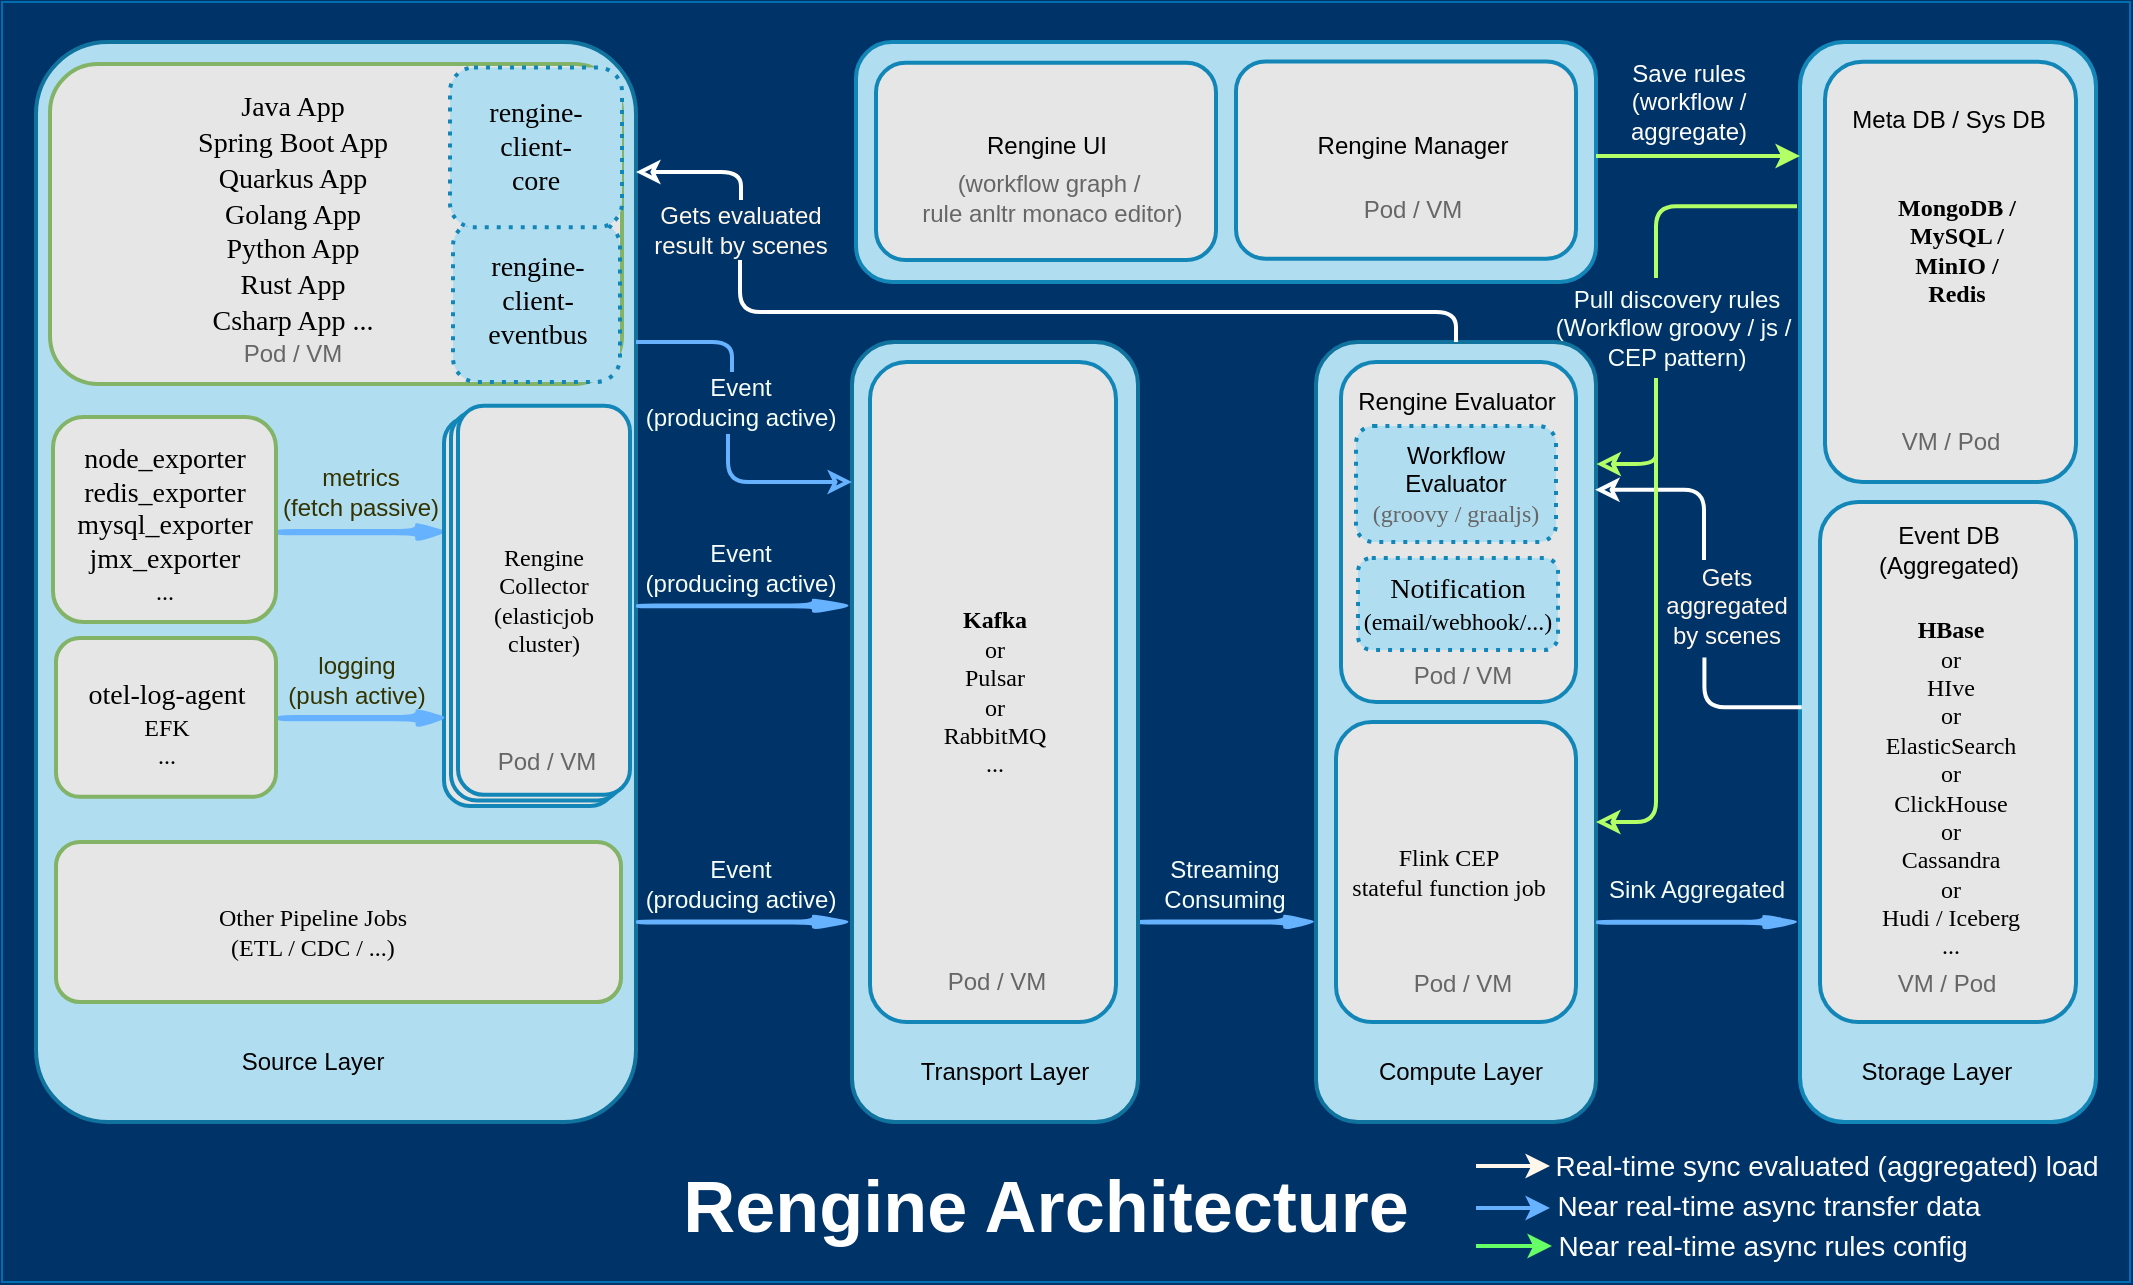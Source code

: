 <mxfile compressed="true" version="15.4.0" type="device"><diagram id="6a731a19-8d31-9384-78a2-239565b7b9f0" name="Page-1"><mxGraphModel dx="703" dy="417" grid="1" gridSize="10" guides="1" tooltips="1" connect="1" arrows="1" fold="1" page="1" pageScale="1" pageWidth="1169" pageHeight="827" background="#003469" math="0" shadow="0"><root><mxCell id="0"/><mxCell id="1" parent="0"/><mxCell id="liq5NkUreGpoknxuroZ0-2047" value="" style="whiteSpace=wrap;html=1;fillColor=#003469;strokeColor=#006EAF;fontColor=#ffffff;rounded=0;sketch=0;shadow=0;glass=0;" parent="1" vertex="1"><mxGeometry x="893" y="80" width="1064" height="640" as="geometry"/></mxCell><mxCell id="Ersdq_0Ya5bNdE3jLogt-2050" value="&lt;font color=&quot;#000000&quot;&gt;&lt;br&gt;&lt;/font&gt;" style="whiteSpace=wrap;html=1;strokeColor=#10739e;strokeWidth=2;fillColor=#b1ddf0;fontFamily=Verdana;fontSize=12;glass=0;shadow=0;rounded=1;arcSize=12;imageWidth=24;" parent="1" vertex="1"><mxGeometry x="910" y="100" width="300" height="540" as="geometry"/></mxCell><mxCell id="2024" value="&lt;font color=&quot;#000000&quot;&gt;&lt;br&gt;&lt;/font&gt;" style="whiteSpace=wrap;html=1;strokeColor=#82B366;strokeWidth=2;fillColor=#E6E6E6;fontFamily=Verdana;fontSize=12;fontColor=#00BEF2;rounded=1;" parent="1" vertex="1"><mxGeometry x="917" y="111" width="286" height="160" as="geometry"/></mxCell><mxCell id="2047" value="Rengine Architecture" style="text;html=1;strokeColor=none;fillColor=none;align=center;verticalAlign=middle;whiteSpace=wrap;overflow=hidden;dashed=1;fontSize=36;fontColor=#FFFFFF;fontFamily=Helvetica;fontStyle=1;rounded=1;" parent="1" vertex="1"><mxGeometry x="1180" y="657.01" width="470" height="50" as="geometry"/></mxCell><mxCell id="Lg0UFJUU80Y_jGTndtaA-2095" value="" style="shape=singleArrow;whiteSpace=wrap;html=1;fillColor=#66B2FF;strokeColor=none;strokeWidth=2;rounded=1;" parent="1" vertex="1"><mxGeometry x="1460" y="535.88" width="92" height="8.25" as="geometry"/></mxCell><mxCell id="Lg0UFJUU80Y_jGTndtaA-2106" value="" style="shape=singleArrow;whiteSpace=wrap;html=1;strokeColor=none;rounded=1;fillColor=#66B2FF;" parent="1" vertex="1"><mxGeometry x="1030" y="340" width="87" height="10.12" as="geometry"/></mxCell><mxCell id="Lg0UFJUU80Y_jGTndtaA-2130" value="&lt;font color=&quot;#000000&quot;&gt;&lt;font style=&quot;font-size: 14px&quot;&gt;rengine-&lt;br&gt;client-eventbus&lt;/font&gt;&lt;br&gt;&lt;/font&gt;" style="whiteSpace=wrap;html=1;dashed=1;strokeWidth=2;fontFamily=Verdana;fontSize=12;fillColor=#b1ddf0;strokeColor=#1386B8;dashPattern=1 2;rounded=1;" parent="1" vertex="1"><mxGeometry x="1118.5" y="190" width="83.5" height="80" as="geometry"/></mxCell><mxCell id="Lg0UFJUU80Y_jGTndtaA-2138" value="&lt;font color=&quot;#f7fffa&quot;&gt;Streaming&lt;br&gt;Consuming&lt;/font&gt;" style="text;html=1;align=center;verticalAlign=middle;resizable=0;points=[];autosize=1;strokeColor=none;fillColor=none;dashed=1;rounded=1;" parent="1" vertex="1"><mxGeometry x="1464" y="505.88" width="80" height="30" as="geometry"/></mxCell><mxCell id="Lg0UFJUU80Y_jGTndtaA-2139" value="&lt;font color=&quot;#f7fffa&quot;&gt;Sink Aggregated&lt;/font&gt;&lt;font color=&quot;#f7fffa&quot;&gt;&lt;br&gt;&lt;/font&gt;" style="text;html=1;align=center;verticalAlign=middle;resizable=0;points=[];autosize=1;strokeColor=none;fillColor=none;rounded=1;" parent="1" vertex="1"><mxGeometry x="1690.25" y="514.44" width="100" height="20" as="geometry"/></mxCell><mxCell id="Lg0UFJUU80Y_jGTndtaA-2142" value="&lt;span style=&quot;color: rgb(247 , 255 , 250)&quot;&gt;Event&lt;/span&gt;&lt;font color=&quot;#f7fffa&quot; style=&quot;font-size: 12px&quot;&gt;&lt;br&gt;(producing active)&lt;/font&gt;" style="text;html=1;align=center;verticalAlign=middle;resizable=0;points=[];autosize=1;strokeColor=none;fillColor=none;rounded=1;" parent="1" vertex="1"><mxGeometry x="1207" y="506" width="110" height="30" as="geometry"/></mxCell><mxCell id="Lg0UFJUU80Y_jGTndtaA-2152" value="&lt;font color=&quot;#000000&quot;&gt;&lt;br&gt;&lt;/font&gt;" style="whiteSpace=wrap;html=1;strokeColor=#82B366;strokeWidth=2;fillColor=#E6E6E6;fontFamily=Verdana;fontSize=12;fontColor=#00BEF2;rounded=1;" parent="1" vertex="1"><mxGeometry x="918.5" y="287.46" width="111.5" height="102.54" as="geometry"/></mxCell><mxCell id="Lg0UFJUU80Y_jGTndtaA-2153" value="&lt;font face=&quot;verdana&quot; style=&quot;font-size: 14px&quot;&gt;&lt;span style=&quot;font-size: 14px&quot;&gt;node_exporter&lt;/span&gt;&lt;span style=&quot;font-size: 14px&quot;&gt;&lt;br&gt;&lt;/span&gt;redis_exporter&lt;br&gt;mysql_exporter&lt;br&gt;jmx_exporter&lt;br&gt;&lt;/font&gt;&lt;font face=&quot;verdana&quot;&gt;...&lt;br&gt;&lt;/font&gt;" style="text;html=1;align=center;verticalAlign=middle;resizable=0;points=[];autosize=1;strokeColor=none;fillColor=none;rounded=1;" parent="1" vertex="1"><mxGeometry x="924" y="300.88" width="100" height="80" as="geometry"/></mxCell><mxCell id="Lg0UFJUU80Y_jGTndtaA-2164" value="&lt;font color=&quot;#000000&quot;&gt;&lt;font style=&quot;font-size: 14px&quot;&gt;rengine-&lt;br&gt;client-&lt;br&gt;core&lt;/font&gt;&lt;br&gt;&lt;/font&gt;" style="whiteSpace=wrap;html=1;dashed=1;strokeWidth=2;fontFamily=Verdana;fontSize=12;fillColor=#b1ddf0;strokeColor=#1386B8;dashPattern=1 2;rounded=1;" parent="1" vertex="1"><mxGeometry x="1117" y="112.75" width="86" height="79.89" as="geometry"/></mxCell><mxCell id="Lg0UFJUU80Y_jGTndtaA-2173" value="" style="endArrow=none;html=1;strokeColor=#B3FF66;strokeWidth=2;edgeStyle=orthogonalEdgeStyle;startArrow=none;startFill=0;endFill=0;entryX=-0.01;entryY=0.152;entryDx=0;entryDy=0;entryPerimeter=0;" parent="1" target="oJ2zj1i_s-X4qzBes9kp-2050" edge="1"><mxGeometry width="50" height="50" relative="1" as="geometry"><mxPoint x="1720" y="218" as="sourcePoint"/><mxPoint x="1789" y="220" as="targetPoint"/><Array as="points"><mxPoint x="1720" y="182"/></Array></mxGeometry></mxCell><mxCell id="Lg0UFJUU80Y_jGTndtaA-2132" value="&lt;font style=&quot;font-size: 14px&quot;&gt;&lt;span style=&quot;font-family: &amp;#34;verdana&amp;#34;&quot;&gt;Java App&lt;/span&gt;&lt;span style=&quot;font-family: &amp;#34;verdana&amp;#34;&quot;&gt;&lt;br&gt;Spring Boot App&lt;br&gt;&lt;/span&gt;&lt;span style=&quot;font-family: &amp;#34;verdana&amp;#34;&quot;&gt;Quarkus App&lt;br&gt;Golang App&lt;br&gt;&lt;/span&gt;&lt;span style=&quot;font-family: &amp;#34;verdana&amp;#34;&quot;&gt;Python App&lt;br&gt;Rust App&lt;br&gt;Csharp App ...&lt;/span&gt;&lt;br&gt;&lt;/font&gt;" style="text;html=1;align=center;verticalAlign=middle;resizable=0;points=[];autosize=1;strokeColor=none;fillColor=none;rounded=1;" parent="1" vertex="1"><mxGeometry x="982.5" y="131" width="110" height="110" as="geometry"/></mxCell><mxCell id="-isZvfm1eyCs0BBh3orQ-2047" value="&lt;font color=&quot;#000000&quot;&gt;&lt;br&gt;&lt;/font&gt;" style="whiteSpace=wrap;html=1;strokeColor=#82B366;strokeWidth=2;fillColor=#E6E6E6;fontFamily=Verdana;fontSize=12;fontColor=#00BEF2;rounded=1;" parent="1" vertex="1"><mxGeometry x="920" y="500" width="282.5" height="80" as="geometry"/></mxCell><mxCell id="-isZvfm1eyCs0BBh3orQ-2048" value="&lt;font face=&quot;verdana&quot;&gt;Other Pipeline Jobs&lt;br&gt;(ETL / CDC / ...)&lt;br&gt;&lt;/font&gt;" style="text;html=1;align=center;verticalAlign=middle;resizable=0;points=[];autosize=1;strokeColor=none;fillColor=none;rounded=1;" parent="1" vertex="1"><mxGeometry x="992.5" y="530" width="110" height="30" as="geometry"/></mxCell><mxCell id="-isZvfm1eyCs0BBh3orQ-2049" value="" style="shape=singleArrow;whiteSpace=wrap;html=1;fillColor=#66B2FF;strokeColor=none;strokeWidth=2;rounded=1;" parent="1" vertex="1"><mxGeometry x="1210" y="377.82" width="110" height="8.25" as="geometry"/></mxCell><mxCell id="-isZvfm1eyCs0BBh3orQ-2051" value="&lt;font color=&quot;#f7fffa&quot;&gt;Event&lt;br&gt;(&lt;/font&gt;&lt;span style=&quot;color: rgb(247 , 255 , 250)&quot;&gt;producing&amp;nbsp;&lt;/span&gt;&lt;span style=&quot;color: rgb(247 , 255 , 250)&quot;&gt;active&lt;/span&gt;&lt;font color=&quot;#f7fffa&quot;&gt;)&lt;/font&gt;" style="text;html=1;align=center;verticalAlign=middle;resizable=0;points=[];autosize=1;rounded=1;" parent="1" vertex="1"><mxGeometry x="1207" y="347.95" width="110" height="30" as="geometry"/></mxCell><mxCell id="-isZvfm1eyCs0BBh3orQ-2058" value="" style="endArrow=classic;html=1;strokeColor=#66FF66;edgeStyle=orthogonalEdgeStyle;strokeWidth=2;" parent="1" edge="1"><mxGeometry width="50" height="50" relative="1" as="geometry"><mxPoint x="1630" y="702" as="sourcePoint"/><mxPoint x="1668" y="701.99" as="targetPoint"/><Array as="points"><mxPoint x="1648" y="701.99"/><mxPoint x="1648" y="701.99"/></Array></mxGeometry></mxCell><mxCell id="-isZvfm1eyCs0BBh3orQ-2054" value="" style="endArrow=classic;html=1;strokeColor=#FFF7EB;edgeStyle=orthogonalEdgeStyle;strokeWidth=2;" parent="1" edge="1"><mxGeometry width="50" height="50" relative="1" as="geometry"><mxPoint x="1630" y="662" as="sourcePoint"/><mxPoint x="1667" y="662" as="targetPoint"/><Array as="points"><mxPoint x="1647" y="662"/><mxPoint x="1647" y="662"/></Array></mxGeometry></mxCell><mxCell id="-isZvfm1eyCs0BBh3orQ-2056" value="" style="endArrow=classic;html=1;strokeColor=#66B2FF;edgeStyle=orthogonalEdgeStyle;strokeWidth=2;" parent="1" edge="1"><mxGeometry width="50" height="50" relative="1" as="geometry"><mxPoint x="1630" y="683" as="sourcePoint"/><mxPoint x="1667" y="683" as="targetPoint"/><Array as="points"><mxPoint x="1647" y="683"/><mxPoint x="1647" y="683"/></Array></mxGeometry></mxCell><mxCell id="-isZvfm1eyCs0BBh3orQ-2061" value="&lt;font style=&quot;font-size: 14px&quot;&gt;Near real-time async transfer data&lt;/font&gt;" style="text;html=1;align=center;verticalAlign=middle;resizable=0;points=[];autosize=1;strokeColor=none;fillColor=none;strokeWidth=2;fontColor=#FFFFFF;rounded=1;" parent="1" vertex="1"><mxGeometry x="1661" y="672.01" width="230" height="20" as="geometry"/></mxCell><mxCell id="-isZvfm1eyCs0BBh3orQ-2055" value="&lt;font style=&quot;font-size: 14px&quot;&gt;Real-time sync evaluated (aggregated) load&lt;/font&gt;" style="text;html=1;align=center;verticalAlign=middle;resizable=0;points=[];autosize=1;strokeWidth=2;fontColor=#FFFFFF;rounded=1;" parent="1" vertex="1"><mxGeometry x="1660" y="652.01" width="290" height="20" as="geometry"/></mxCell><mxCell id="-isZvfm1eyCs0BBh3orQ-2063" value="&lt;font style=&quot;font-size: 14px&quot;&gt;Near real-time async rules config&lt;/font&gt;" style="text;html=1;align=center;verticalAlign=middle;resizable=0;points=[];autosize=1;strokeColor=none;fillColor=none;strokeWidth=2;fontColor=#FFFFFF;rounded=1;" parent="1" vertex="1"><mxGeometry x="1663" y="692.01" width="220" height="20" as="geometry"/></mxCell><mxCell id="oJ2zj1i_s-X4qzBes9kp-2047" value="Source Layer" style="text;html=1;align=center;verticalAlign=middle;resizable=0;points=[];autosize=1;strokeColor=none;fillColor=none;rounded=1;" parent="1" vertex="1"><mxGeometry x="1002.5" y="600.01" width="90" height="20" as="geometry"/></mxCell><mxCell id="oJ2zj1i_s-X4qzBes9kp-2048" value="&lt;font color=&quot;#000000&quot;&gt;&lt;br&gt;&lt;/font&gt;" style="whiteSpace=wrap;html=1;strokeColor=#10739e;strokeWidth=2;fillColor=#b1ddf0;fontFamily=Verdana;fontSize=12;rounded=1;" parent="1" vertex="1"><mxGeometry x="1550" y="250" width="140" height="390" as="geometry"/></mxCell><mxCell id="Lg0UFJUU80Y_jGTndtaA-2094" value="&lt;font color=&quot;#000000&quot;&gt;&lt;br&gt;&lt;/font&gt;" style="whiteSpace=wrap;html=1;strokeColor=#1386B8;strokeWidth=2;fillColor=#E6E6E6;fontFamily=Verdana;fontSize=12;fontColor=#00BEF2;rounded=1;" parent="1" vertex="1"><mxGeometry x="1560" y="440" width="120" height="150" as="geometry"/></mxCell><mxCell id="Ersdq_0Ya5bNdE3jLogt-2049" value="&lt;span style=&quot;font-family: &amp;#34;verdana&amp;#34;&quot;&gt;Flink CEP&lt;/span&gt;&lt;br style=&quot;font-family: &amp;#34;verdana&amp;#34;&quot;&gt;&lt;span style=&quot;font-family: &amp;#34;verdana&amp;#34;&quot;&gt;stateful function job&lt;/span&gt;" style="text;html=1;align=center;verticalAlign=middle;resizable=0;points=[];autosize=1;strokeColor=none;fillColor=none;rounded=1;" parent="1" vertex="1"><mxGeometry x="1561" y="500" width="110" height="30" as="geometry"/></mxCell><mxCell id="oJ2zj1i_s-X4qzBes9kp-2049" value="Compute Layer" style="text;html=1;strokeColor=none;fillColor=none;align=center;verticalAlign=middle;whiteSpace=wrap;rounded=1;" parent="1" vertex="1"><mxGeometry x="1575" y="600.01" width="95" height="30" as="geometry"/></mxCell><mxCell id="oJ2zj1i_s-X4qzBes9kp-2050" value="&lt;font color=&quot;#000000&quot;&gt;&lt;br&gt;&lt;/font&gt;" style="whiteSpace=wrap;html=1;strokeColor=#1386B8;strokeWidth=2;fillColor=#b1ddf0;fontFamily=Verdana;fontSize=12;rounded=1;" parent="1" vertex="1"><mxGeometry x="1792" y="100" width="148" height="540" as="geometry"/></mxCell><mxCell id="Lg0UFJUU80Y_jGTndtaA-2093" value="&lt;font color=&quot;#000000&quot;&gt;&lt;br&gt;&lt;/font&gt;" style="whiteSpace=wrap;html=1;strokeColor=#1386B8;strokeWidth=2;fillColor=#E6E6E6;fontFamily=Verdana;fontSize=12;fontColor=#00BEF2;rounded=1;" parent="1" vertex="1"><mxGeometry x="1802" y="330" width="128" height="260" as="geometry"/></mxCell><mxCell id="30q1TXB40e59RwhW07Q0-2049" value="&lt;font face=&quot;verdana&quot;&gt;&lt;b&gt;HBase&lt;br&gt;&lt;/b&gt;&lt;/font&gt;&lt;font face=&quot;Verdana&quot;&gt;or&lt;br&gt;HIve&lt;br&gt;&lt;/font&gt;&lt;font face=&quot;verdana&quot;&gt;or&lt;/font&gt;&lt;br&gt;&lt;font face=&quot;verdana&quot;&gt;ElasticSearch&lt;/font&gt;&lt;br&gt;&lt;font face=&quot;verdana&quot;&gt;or&lt;/font&gt;&lt;br&gt;&lt;font face=&quot;verdana&quot;&gt;ClickHouse&lt;/font&gt;&lt;br&gt;&lt;font face=&quot;verdana&quot;&gt;or&lt;/font&gt;&lt;br&gt;&lt;font face=&quot;verdana&quot;&gt;Cassandra&lt;br&gt;&lt;/font&gt;&lt;font face=&quot;Verdana&quot;&gt;or&lt;br&gt;Hudi / Iceberg&lt;/font&gt;&lt;br&gt;&lt;font face=&quot;verdana&quot;&gt;...&lt;/font&gt;" style="text;html=1;align=center;verticalAlign=middle;resizable=0;points=[];autosize=1;strokeColor=none;fillColor=none;rounded=1;" parent="1" vertex="1"><mxGeometry x="1826.5" y="388" width="80" height="170" as="geometry"/></mxCell><mxCell id="oJ2zj1i_s-X4qzBes9kp-2051" value="Storage Layer" style="text;html=1;strokeColor=none;fillColor=none;align=center;verticalAlign=middle;whiteSpace=wrap;rounded=1;" parent="1" vertex="1"><mxGeometry x="1812.5" y="600.01" width="95" height="30" as="geometry"/></mxCell><mxCell id="oJ2zj1i_s-X4qzBes9kp-2052" value="&lt;font color=&quot;#000000&quot;&gt;&lt;br&gt;&lt;/font&gt;" style="whiteSpace=wrap;html=1;strokeColor=#10739e;strokeWidth=2;fillColor=#b1ddf0;fontFamily=Verdana;fontSize=12;rounded=1;" parent="1" vertex="1"><mxGeometry x="1318" y="250" width="143" height="390" as="geometry"/></mxCell><mxCell id="Lg0UFJUU80Y_jGTndtaA-2102" value="&lt;font color=&quot;#000000&quot;&gt;&lt;br&gt;&lt;/font&gt;" style="whiteSpace=wrap;html=1;strokeColor=#1386B8;strokeWidth=2;fillColor=#E6E6E6;fontFamily=Verdana;fontSize=12;fontColor=#00BEF2;rounded=1;" parent="1" vertex="1"><mxGeometry x="1114" y="287.46" width="86" height="194.54" as="geometry"/></mxCell><mxCell id="Lg0UFJUU80Y_jGTndtaA-2086" value="&lt;font color=&quot;#000000&quot;&gt;&lt;br&gt;&lt;/font&gt;" style="whiteSpace=wrap;html=1;strokeColor=#1386B8;strokeWidth=2;fillColor=#E6E6E6;fontFamily=Verdana;fontSize=12;fontColor=#00BEF2;rounded=1;" parent="1" vertex="1"><mxGeometry x="1327" y="260" width="123" height="330" as="geometry"/></mxCell><mxCell id="30q1TXB40e59RwhW07Q0-2047" value="&lt;span style=&quot;font-family: &amp;#34;verdana&amp;#34;&quot;&gt;&lt;b&gt;Kafka&lt;/b&gt;&lt;/span&gt;&lt;br style=&quot;font-family: &amp;#34;verdana&amp;#34;&quot;&gt;&lt;span style=&quot;font-family: &amp;#34;verdana&amp;#34;&quot;&gt;or&lt;/span&gt;&lt;br style=&quot;font-family: &amp;#34;verdana&amp;#34;&quot;&gt;&lt;span style=&quot;font-family: &amp;#34;verdana&amp;#34;&quot;&gt;Pulsar&lt;/span&gt;&lt;br style=&quot;font-family: &amp;#34;verdana&amp;#34;&quot;&gt;&lt;span style=&quot;font-family: &amp;#34;verdana&amp;#34;&quot;&gt;or&lt;/span&gt;&lt;br style=&quot;font-family: &amp;#34;verdana&amp;#34;&quot;&gt;&lt;span style=&quot;font-family: &amp;#34;verdana&amp;#34;&quot;&gt;RabbitMQ&lt;br&gt;...&lt;/span&gt;" style="text;html=1;align=center;verticalAlign=middle;resizable=0;points=[];autosize=1;strokeColor=none;fillColor=none;rounded=1;" parent="1" vertex="1"><mxGeometry x="1354.49" y="380" width="70" height="90" as="geometry"/></mxCell><mxCell id="oJ2zj1i_s-X4qzBes9kp-2053" value="Transport Layer" style="text;html=1;strokeColor=none;fillColor=none;align=center;verticalAlign=middle;whiteSpace=wrap;rounded=1;" parent="1" vertex="1"><mxGeometry x="1347.49" y="600.01" width="95" height="30" as="geometry"/></mxCell><mxCell id="Lg0UFJUU80Y_jGTndtaA-2147" value="&lt;font color=&quot;#333300&quot;&gt;metrics&lt;br&gt;(fetch&amp;nbsp;passive)&lt;/font&gt;" style="text;html=1;align=center;verticalAlign=middle;resizable=0;points=[];autosize=1;strokeColor=none;fillColor=none;rounded=1;" parent="1" vertex="1"><mxGeometry x="1027" y="310" width="90" height="30" as="geometry"/></mxCell><mxCell id="oJ2zj1i_s-X4qzBes9kp-2064" value="&lt;font color=&quot;#000000&quot;&gt;&lt;br&gt;&lt;/font&gt;" style="whiteSpace=wrap;html=1;strokeColor=#1386B8;strokeWidth=2;fillColor=#b1ddf0;fontFamily=Verdana;fontSize=12;rounded=1;" parent="1" vertex="1"><mxGeometry x="1320" y="100" width="370" height="120" as="geometry"/></mxCell><mxCell id="oJ2zj1i_s-X4qzBes9kp-2066" value="" style="shape=singleArrow;whiteSpace=wrap;html=1;fillColor=#66B2FF;strokeColor=none;strokeWidth=2;rounded=1;" parent="1" vertex="1"><mxGeometry x="1210" y="535.88" width="110" height="8.25" as="geometry"/></mxCell><mxCell id="oJ2zj1i_s-X4qzBes9kp-2067" value="&lt;font color=&quot;#000000&quot;&gt;&lt;br&gt;&lt;/font&gt;" style="whiteSpace=wrap;html=1;strokeColor=#1386B8;strokeWidth=2;fillColor=#E6E6E6;fontFamily=Verdana;fontSize=12;fontColor=#00BEF2;rounded=1;" parent="1" vertex="1"><mxGeometry x="1330" y="110.38" width="170" height="98.62" as="geometry"/></mxCell><mxCell id="j-gmOjagjM2YAh6BssjO-2047" value="&lt;font color=&quot;#000000&quot;&gt;&lt;br&gt;&lt;/font&gt;" style="whiteSpace=wrap;html=1;strokeColor=#1386B8;strokeWidth=2;fillColor=#E6E6E6;fontFamily=Verdana;fontSize=12;fontColor=#00BEF2;rounded=1;" parent="1" vertex="1"><mxGeometry x="1562.5" y="260" width="117.5" height="170" as="geometry"/></mxCell><mxCell id="j-gmOjagjM2YAh6BssjO-2048" value="Rengine Evaluator" style="text;html=1;align=center;verticalAlign=middle;resizable=0;points=[];autosize=1;strokeColor=none;fillColor=none;rounded=1;" parent="1" vertex="1"><mxGeometry x="1565" y="270" width="110" height="20" as="geometry"/></mxCell><mxCell id="j-gmOjagjM2YAh6BssjO-2051" value="" style="endArrow=classic;html=1;strokeColor=#FFFFFF;strokeWidth=2;edgeStyle=orthogonalEdgeStyle;startArrow=none;startFill=0;endFill=0;exitX=0.505;exitY=0;exitDx=0;exitDy=0;exitPerimeter=0;" parent="1" source="Lg0UFJUU80Y_jGTndtaA-2176" edge="1"><mxGeometry width="50" height="50" relative="1" as="geometry"><mxPoint x="1230" y="338.19" as="sourcePoint"/><mxPoint x="1210" y="165" as="targetPoint"/><Array as="points"><mxPoint x="1263" y="165"/></Array></mxGeometry></mxCell><mxCell id="Lg0UFJUU80Y_jGTndtaA-2176" value="&lt;font color=&quot;#fff7eb&quot;&gt;Gets evaluated&lt;br&gt;result by scenes&lt;/font&gt;" style="text;html=1;align=center;verticalAlign=middle;resizable=0;points=[];autosize=1;strokeColor=none;fillColor=none;rounded=1;" parent="1" vertex="1"><mxGeometry x="1212" y="179" width="100" height="30" as="geometry"/></mxCell><mxCell id="-IpRpO6k3fpdj8esecgy-2047" value="" style="endArrow=none;html=1;strokeColor=#FFFFFF;strokeWidth=2;edgeStyle=orthogonalEdgeStyle;startArrow=none;startFill=0;endFill=0;exitX=0.5;exitY=0;exitDx=0;exitDy=0;" parent="1" source="oJ2zj1i_s-X4qzBes9kp-2048" target="Lg0UFJUU80Y_jGTndtaA-2176" edge="1"><mxGeometry width="50" height="50" relative="1" as="geometry"><mxPoint x="1620" y="260" as="sourcePoint"/><mxPoint x="1240" y="235" as="targetPoint"/><Array as="points"><mxPoint x="1620" y="235"/></Array></mxGeometry></mxCell><mxCell id="-IpRpO6k3fpdj8esecgy-2049" value="" style="endArrow=none;html=1;strokeColor=#66B2FF;strokeWidth=2;edgeStyle=orthogonalEdgeStyle;startArrow=none;startFill=0;endFill=0;" parent="1" source="Lg0UFJUU80Y_jGTndtaA-2148" edge="1"><mxGeometry width="50" height="50" relative="1" as="geometry"><mxPoint x="1312" y="310" as="sourcePoint"/><mxPoint x="1210" y="250" as="targetPoint"/><Array as="points"><mxPoint x="1258" y="250"/></Array></mxGeometry></mxCell><mxCell id="Lg0UFJUU80Y_jGTndtaA-2148" value="&lt;span style=&quot;color: rgb(247 , 255 , 250)&quot;&gt;Event&lt;/span&gt;&lt;font color=&quot;#f7fffa&quot;&gt;&lt;br&gt;(&lt;/font&gt;&lt;span style=&quot;color: rgb(247 , 255 , 250)&quot;&gt;producing active&lt;/span&gt;&lt;font color=&quot;#f7fffa&quot;&gt;)&lt;/font&gt;" style="text;html=1;align=center;verticalAlign=middle;resizable=0;points=[];autosize=1;rounded=1;" parent="1" vertex="1"><mxGeometry x="1207" y="265" width="110" height="30" as="geometry"/></mxCell><mxCell id="-IpRpO6k3fpdj8esecgy-2050" value="" style="endArrow=none;html=1;strokeColor=#66B2FF;strokeWidth=2;edgeStyle=orthogonalEdgeStyle;startArrow=classic;startFill=0;endFill=0;" parent="1" source="oJ2zj1i_s-X4qzBes9kp-2052" edge="1"><mxGeometry width="50" height="50" relative="1" as="geometry"><mxPoint x="1300" y="310" as="sourcePoint"/><mxPoint x="1256" y="296" as="targetPoint"/><Array as="points"><mxPoint x="1256" y="320"/></Array></mxGeometry></mxCell><mxCell id="MTHTHAtpvAVGivWzUAkl-2047" value="&lt;font color=&quot;#000000&quot;&gt;&lt;span style=&quot;font-size: 14px&quot;&gt;Notification&lt;br&gt;&lt;/span&gt;(email/webhook/...)&lt;br&gt;&lt;/font&gt;" style="whiteSpace=wrap;html=1;dashed=1;strokeWidth=2;fontFamily=Verdana;fontSize=12;fillColor=#b1ddf0;strokeColor=#1386B8;rounded=1;dashPattern=1 2;" parent="1" vertex="1"><mxGeometry x="1571" y="358" width="100" height="46" as="geometry"/></mxCell><mxCell id="MTHTHAtpvAVGivWzUAkl-2048" value="&lt;span style=&quot;font-family: &amp;#34;helvetica&amp;#34;&quot;&gt;Workflow&lt;br&gt;Evaluator&lt;br&gt;&lt;/span&gt;&lt;font color=&quot;#666666&quot;&gt;(groovy / graaljs)&lt;/font&gt;" style="whiteSpace=wrap;html=1;dashed=1;strokeWidth=2;fontFamily=Verdana;fontSize=12;fillColor=#b1ddf0;strokeColor=#1386B8;rounded=1;dashPattern=1 2;" parent="1" vertex="1"><mxGeometry x="1570" y="292.01" width="100" height="57.99" as="geometry"/></mxCell><mxCell id="T68hyFXs-GE8wqWiyWgg-2047" value="&lt;font color=&quot;#000000&quot;&gt;&lt;br&gt;&lt;/font&gt;" style="whiteSpace=wrap;html=1;strokeColor=#1386B8;strokeWidth=2;fillColor=#E6E6E6;fontFamily=Verdana;fontSize=12;fontColor=#00BEF2;rounded=1;" parent="1" vertex="1"><mxGeometry x="1804.5" y="109.83" width="125.5" height="210.17" as="geometry"/></mxCell><mxCell id="T68hyFXs-GE8wqWiyWgg-2048" value="&lt;font face=&quot;verdana&quot;&gt;&lt;b&gt;MongoDB / &lt;/b&gt;&lt;br&gt;&lt;b&gt;MySQL /&lt;/b&gt;&lt;br&gt;&lt;b&gt;MinIO /&lt;br&gt;Redis&lt;/b&gt;&lt;br&gt;&lt;/font&gt;" style="text;html=1;align=center;verticalAlign=middle;resizable=0;points=[];autosize=1;strokeColor=none;fillColor=none;rounded=1;" parent="1" vertex="1"><mxGeometry x="1834.5" y="173.92" width="70" height="60" as="geometry"/></mxCell><mxCell id="T68hyFXs-GE8wqWiyWgg-2049" value="" style="endArrow=none;html=1;strokeColor=#B3FF66;strokeWidth=2;edgeStyle=orthogonalEdgeStyle;startArrow=classic;startFill=1;endFill=0;entryX=1;entryY=0.5;entryDx=0;entryDy=0;" parent="1" edge="1"><mxGeometry width="50" height="50" relative="1" as="geometry"><mxPoint x="1792" y="157" as="sourcePoint"/><mxPoint x="1690" y="157" as="targetPoint"/><Array as="points"><mxPoint x="1792" y="157"/></Array></mxGeometry></mxCell><mxCell id="T68hyFXs-GE8wqWiyWgg-2050" value="&lt;font color=&quot;#ffffff&quot;&gt;Save rules&lt;br&gt;(workflow /&lt;br&gt;aggregate)&lt;br&gt;&lt;/font&gt;" style="text;html=1;align=center;verticalAlign=middle;resizable=0;points=[];autosize=1;strokeColor=none;fillColor=none;rounded=1;" parent="1" vertex="1"><mxGeometry x="1701" y="104.69" width="70" height="50" as="geometry"/></mxCell><mxCell id="hXZXt88YALmzEBhijYpD-2047" value="" style="endArrow=none;html=1;strokeColor=#B3FF66;strokeWidth=2;startArrow=classic;startFill=0;endFill=0;edgeStyle=orthogonalEdgeStyle;" parent="1" edge="1"><mxGeometry width="50" height="50" relative="1" as="geometry"><mxPoint x="1690.25" y="310.99" as="sourcePoint"/><mxPoint x="1720" y="302" as="targetPoint"/><Array as="points"><mxPoint x="1720" y="311"/></Array></mxGeometry></mxCell><mxCell id="hXZXt88YALmzEBhijYpD-2049" value="&lt;font color=&quot;#000000&quot;&gt;&lt;br&gt;&lt;/font&gt;" style="whiteSpace=wrap;html=1;strokeColor=#82B366;strokeWidth=2;fillColor=#E6E6E6;fontFamily=Verdana;fontSize=12;rounded=1;" parent="1" vertex="1"><mxGeometry x="920" y="398" width="110" height="79.42" as="geometry"/></mxCell><mxCell id="hXZXt88YALmzEBhijYpD-2050" value="&lt;font face=&quot;verdana&quot;&gt;&lt;span style=&quot;font-size: 14px&quot;&gt;otel-log-agent&lt;br&gt;&lt;/span&gt;EFK&lt;br&gt;...&lt;br&gt;&lt;/font&gt;" style="text;html=1;align=center;verticalAlign=middle;resizable=0;points=[];autosize=1;strokeColor=none;fillColor=none;rounded=1;" parent="1" vertex="1"><mxGeometry x="930.25" y="415.79" width="90" height="50" as="geometry"/></mxCell><mxCell id="hXZXt88YALmzEBhijYpD-2051" value="&lt;font color=&quot;#333300&quot;&gt;logging&lt;br&gt;(push active)&lt;/font&gt;" style="text;html=1;align=center;verticalAlign=middle;resizable=0;points=[];autosize=1;strokeColor=none;fillColor=none;rounded=1;" parent="1" vertex="1"><mxGeometry x="1030" y="404" width="80" height="30" as="geometry"/></mxCell><mxCell id="hXZXt88YALmzEBhijYpD-2054" value="" style="shape=singleArrow;whiteSpace=wrap;html=1;strokeColor=none;rounded=1;fillColor=#66B2FF;" parent="1" vertex="1"><mxGeometry x="1031" y="433" width="86" height="10.12" as="geometry"/></mxCell><mxCell id="hXZXt88YALmzEBhijYpD-2055" value="" style="shape=singleArrow;whiteSpace=wrap;html=1;fillColor=#66B2FF;strokeColor=none;strokeWidth=2;rounded=1;" parent="1" vertex="1"><mxGeometry x="1690" y="536" width="104" height="8.25" as="geometry"/></mxCell><mxCell id="hXZXt88YALmzEBhijYpD-2056" value="" style="endArrow=none;html=1;strokeColor=#FFFFFF;strokeWidth=2;startArrow=none;startFill=0;endFill=0;entryX=0.006;entryY=0.616;entryDx=0;entryDy=0;entryPerimeter=0;edgeStyle=orthogonalEdgeStyle;exitX=0.362;exitY=1.015;exitDx=0;exitDy=0;exitPerimeter=0;" parent="1" source="Lg0UFJUU80Y_jGTndtaA-2177" target="oJ2zj1i_s-X4qzBes9kp-2050" edge="1"><mxGeometry width="50" height="50" relative="1" as="geometry"><mxPoint x="1710" y="330" as="sourcePoint"/><mxPoint x="1740" y="330" as="targetPoint"/><Array as="points"><mxPoint x="1744" y="433"/></Array></mxGeometry></mxCell><mxCell id="Lg0UFJUU80Y_jGTndtaA-2177" value="&lt;font color=&quot;#fff7eb&quot;&gt;Gets&lt;br&gt;aggregated&lt;br&gt;by scenes&lt;/font&gt;" style="text;html=1;align=center;verticalAlign=middle;resizable=0;points=[];autosize=1;strokeColor=none;fillColor=none;rounded=1;" parent="1" vertex="1"><mxGeometry x="1715.25" y="356.94" width="80" height="50" as="geometry"/></mxCell><mxCell id="hXZXt88YALmzEBhijYpD-2060" value="" style="endArrow=none;html=1;strokeColor=#FFFFFF;strokeWidth=2;startArrow=classic;startFill=0;endFill=0;exitX=0.997;exitY=0.187;exitDx=0;exitDy=0;exitPerimeter=0;edgeStyle=orthogonalEdgeStyle;" parent="1" edge="1"><mxGeometry width="50" height="50" relative="1" as="geometry"><mxPoint x="1689.58" y="323.93" as="sourcePoint"/><mxPoint x="1744" y="358.94" as="targetPoint"/><Array as="points"><mxPoint x="1744" y="324"/></Array></mxGeometry></mxCell><mxCell id="Lg0UFJUU80Y_jGTndtaA-2146" value="&lt;font color=&quot;#f7fffa&quot;&gt;Pull discovery rules&lt;/font&gt;&lt;font color=&quot;#f7fffa&quot;&gt;&lt;br&gt;(Workflow groovy / js /&lt;/font&gt;&lt;span style=&quot;color: rgb(247 , 255 , 250)&quot;&gt;&amp;nbsp;&lt;/span&gt;&lt;font color=&quot;#f7fffa&quot;&gt;&lt;br&gt;&lt;/font&gt;&lt;font color=&quot;#f7fffa&quot;&gt;CEP&amp;nbsp;&lt;/font&gt;&lt;span style=&quot;color: rgb(247 , 255 , 250)&quot;&gt;pattern&lt;/span&gt;&lt;font color=&quot;#f7fffa&quot;&gt;)&lt;br&gt;&lt;/font&gt;" style="text;html=1;align=center;verticalAlign=middle;resizable=0;points=[];autosize=1;strokeColor=none;fillColor=none;rounded=1;" parent="1" vertex="1"><mxGeometry x="1660" y="218.0" width="140" height="50" as="geometry"/></mxCell><mxCell id="hXZXt88YALmzEBhijYpD-2061" value="" style="endArrow=none;html=1;strokeColor=#B3FF66;strokeWidth=2;edgeStyle=orthogonalEdgeStyle;startArrow=classic;startFill=0;endFill=0;" parent="1" source="oJ2zj1i_s-X4qzBes9kp-2048" target="Lg0UFJUU80Y_jGTndtaA-2146" edge="1"><mxGeometry width="50" height="50" relative="1" as="geometry"><mxPoint x="1690" y="500" as="sourcePoint"/><mxPoint x="1792" y="219.88" as="targetPoint"/><Array as="points"><mxPoint x="1720" y="490"/></Array></mxGeometry></mxCell><mxCell id="mw0VduWXFxRjih8IDGop-2048" value="&lt;font color=&quot;#000000&quot;&gt;&lt;br&gt;&lt;/font&gt;" style="whiteSpace=wrap;html=1;strokeColor=#1386B8;strokeWidth=2;fillColor=#E6E6E6;fontFamily=Verdana;fontSize=12;fontColor=#00BEF2;rounded=1;" parent="1" vertex="1"><mxGeometry x="1510" y="109.75" width="170" height="98.62" as="geometry"/></mxCell><mxCell id="mw0VduWXFxRjih8IDGop-2049" value="Rengine UI" style="text;html=1;align=center;verticalAlign=middle;resizable=0;points=[];autosize=1;strokeColor=none;fillColor=none;rounded=1;" parent="1" vertex="1"><mxGeometry x="1375" y="141.7" width="80" height="20" as="geometry"/></mxCell><mxCell id="oJ2zj1i_s-X4qzBes9kp-2068" value="Rengine Manager" style="text;html=1;align=center;verticalAlign=middle;resizable=0;points=[];autosize=1;strokeColor=none;fillColor=none;rounded=1;" parent="1" vertex="1"><mxGeometry x="1542.5" y="141.7" width="110" height="20" as="geometry"/></mxCell><mxCell id="I3moNXNjjyH6FQWHSDy2-2047" value="Meta DB / Sys DB" style="text;html=1;align=center;verticalAlign=middle;resizable=0;points=[];autosize=1;strokeColor=none;fillColor=none;" parent="1" vertex="1"><mxGeometry x="1810.5" y="129.06" width="110" height="20" as="geometry"/></mxCell><mxCell id="I3moNXNjjyH6FQWHSDy2-2048" value="Event DB&lt;br&gt;(Aggregated)" style="text;html=1;align=center;verticalAlign=middle;resizable=0;points=[];autosize=1;strokeColor=none;fillColor=none;" parent="1" vertex="1"><mxGeometry x="1820.5" y="338.95" width="90" height="30" as="geometry"/></mxCell><mxCell id="YqOJEMZ51GkWj0HpN-If-2047" value="&lt;font color=&quot;#666666&quot;&gt;(workflow graph /&lt;br&gt;&amp;nbsp;rule anltr monaco editor)&lt;/font&gt;" style="text;html=1;align=center;verticalAlign=middle;resizable=0;points=[];autosize=1;strokeColor=none;fillColor=none;" parent="1" vertex="1"><mxGeometry x="1341" y="162.7" width="150" height="30" as="geometry"/></mxCell><mxCell id="YqOJEMZ51GkWj0HpN-If-2048" value="&lt;font color=&quot;#666666&quot;&gt;Pod / VM&lt;/font&gt;" style="text;html=1;align=center;verticalAlign=middle;resizable=0;points=[];autosize=1;strokeColor=none;fillColor=none;" parent="1" vertex="1"><mxGeometry x="1007.5" y="246" width="60" height="20" as="geometry"/></mxCell><mxCell id="YqOJEMZ51GkWj0HpN-If-2049" value="&lt;font color=&quot;#666666&quot;&gt;Pod / VM&lt;/font&gt;" style="text;html=1;align=center;verticalAlign=middle;resizable=0;points=[];autosize=1;strokeColor=none;fillColor=none;" parent="1" vertex="1"><mxGeometry x="1567.5" y="173.92" width="60" height="20" as="geometry"/></mxCell><mxCell id="YqOJEMZ51GkWj0HpN-If-2051" value="&lt;font color=&quot;#666666&quot;&gt;Pod / VM&lt;/font&gt;" style="text;html=1;align=center;verticalAlign=middle;resizable=0;points=[];autosize=1;strokeColor=none;fillColor=none;" parent="1" vertex="1"><mxGeometry x="1359.5" y="560" width="60" height="20" as="geometry"/></mxCell><mxCell id="YqOJEMZ51GkWj0HpN-If-2052" value="&lt;font color=&quot;#666666&quot;&gt;Pod / VM&lt;/font&gt;" style="text;html=1;align=center;verticalAlign=middle;resizable=0;points=[];autosize=1;strokeColor=none;fillColor=none;" parent="1" vertex="1"><mxGeometry x="1592.5" y="561" width="60" height="20" as="geometry"/></mxCell><mxCell id="YqOJEMZ51GkWj0HpN-If-2053" value="&lt;font color=&quot;#666666&quot;&gt;VM / Pod&lt;/font&gt;" style="text;html=1;align=center;verticalAlign=middle;resizable=0;points=[];autosize=1;strokeColor=none;fillColor=none;" parent="1" vertex="1"><mxGeometry x="1834.5" y="561" width="60" height="20" as="geometry"/></mxCell><mxCell id="YqOJEMZ51GkWj0HpN-If-2054" value="&lt;font color=&quot;#666666&quot;&gt;VM / Pod&lt;/font&gt;" style="text;html=1;align=center;verticalAlign=middle;resizable=0;points=[];autosize=1;strokeColor=none;fillColor=none;" parent="1" vertex="1"><mxGeometry x="1836.5" y="290" width="60" height="20" as="geometry"/></mxCell><mxCell id="82_BdXiMDNJr0xXFvUm6-2047" value="&lt;font color=&quot;#666666&quot;&gt;Pod / VM&lt;/font&gt;" style="text;html=1;align=center;verticalAlign=middle;resizable=0;points=[];autosize=1;strokeColor=none;fillColor=none;" parent="1" vertex="1"><mxGeometry x="1592.5" y="406.94" width="60" height="20" as="geometry"/></mxCell><mxCell id="IVix9Z65bFsmAuze9ToU-2047" value="&lt;font color=&quot;#000000&quot;&gt;&lt;br&gt;&lt;/font&gt;" style="whiteSpace=wrap;html=1;strokeColor=#1386B8;strokeWidth=2;fillColor=#E6E6E6;fontFamily=Verdana;fontSize=12;fontColor=#00BEF2;rounded=1;" parent="1" vertex="1"><mxGeometry x="1117.5" y="284.67" width="86" height="194.54" as="geometry"/></mxCell><mxCell id="IVix9Z65bFsmAuze9ToU-2048" value="&lt;font color=&quot;#000000&quot;&gt;Rengine Collector&lt;br&gt;(elasticjob &lt;br&gt;&lt;/font&gt;&lt;span style=&quot;color: rgb(0 , 0 , 0)&quot;&gt;cluster&lt;/span&gt;&lt;font color=&quot;#000000&quot;&gt;)&lt;br&gt;&lt;/font&gt;" style="whiteSpace=wrap;html=1;strokeColor=#1386B8;strokeWidth=2;fillColor=#E6E6E6;fontFamily=Verdana;fontSize=12;fontColor=#00BEF2;rounded=1;" parent="1" vertex="1"><mxGeometry x="1121" y="281.88" width="86" height="194.54" as="geometry"/></mxCell><mxCell id="YqOJEMZ51GkWj0HpN-If-2050" value="&lt;font color=&quot;#666666&quot;&gt;Pod / VM&lt;/font&gt;" style="text;html=1;align=center;verticalAlign=middle;resizable=0;points=[];autosize=1;strokeColor=none;fillColor=none;" parent="1" vertex="1"><mxGeometry x="1135" y="450.0" width="60" height="20" as="geometry"/></mxCell></root></mxGraphModel></diagram></mxfile>